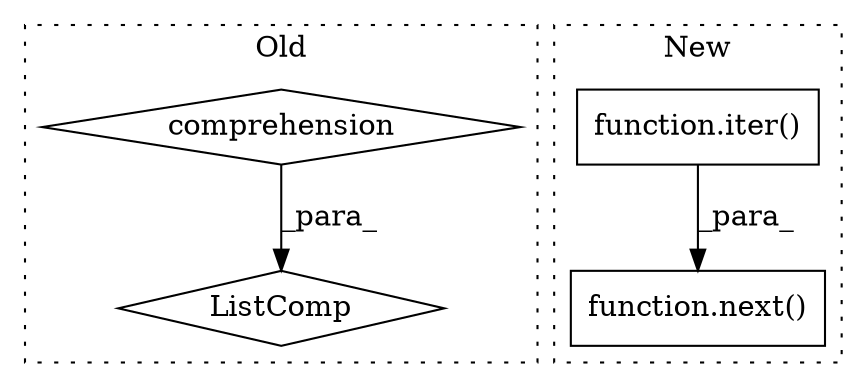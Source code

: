 digraph G {
subgraph cluster0 {
1 [label="ListComp" a="106" s="2951" l="30" shape="diamond"];
3 [label="comprehension" a="45" s="2957" l="3" shape="diamond"];
label = "Old";
style="dotted";
}
subgraph cluster1 {
2 [label="function.iter()" a="75" s="3660,3676" l="5,1" shape="box"];
4 [label="function.next()" a="75" s="3655,3677" l="5,1" shape="box"];
label = "New";
style="dotted";
}
2 -> 4 [label="_para_"];
3 -> 1 [label="_para_"];
}